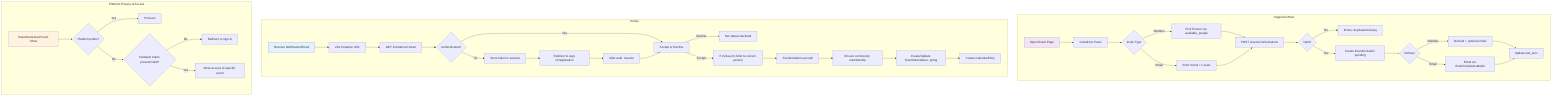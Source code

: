 flowchart TD
  subgraph Organizer/Host
    A1[Open Event Page] --> A2[Invitations Panel]
    A2 --> A3{Invite Type}
    A3 -->|Member| A4[Pick Person via available_people]
    A3 -->|Email| A5[Enter Email + Locale]
    A4 --> A6[POST /events/:id/invitations]
    A5 --> A6
    A6 --> A7{Valid?}
    A7 -->|No| A8[Errors: duplicate/missing]
    A7 -->|Yes| A9[Create EventInvitation pending]
    A9 --> A10{Delivery}
    A10 -->|Member| A11[Noticed + optional email]
    A10 -->|Email| A12[Email via EventInvitationsMailer]
    A11 --> A13[Update last_sent]
    A12 --> A13
  end

  subgraph Invitee
    B1[Receive Notification/Email] --> B2[Visit invitation URL]
    B2 --> B3[GET /invitations/:token]
    B3 --> B4{Authenticated?}
    B4 -->|No| B5[Store token in session]
    B5 --> B6[Redirect to sign-in/registration]
    B6 --> B7[After auth: resume]
    B4 -->|Yes| B8[Accept or Decline]
    B7 --> B8
    B8 -->|Decline| B9[Set status=declined]
    B8 -->|Accept| C1[If invitee nil, bind to current person]
    C1 --> C2[EventInvitation.accept!]
    C2 --> C3[Ensure community membership]
    C3 --> C4[Create/Update EventAttendance: going]
    C4 --> C5[Create CalendarEntry]
  end

  subgraph Platform Privacy & Access
    P1[Unauthenticated Event Show] --> P2{Platform public?}
    P2 -->|Yes| P3[Proceed]
    P2 -->|No| P4{Invitation token present/valid?}
    P4 -->|No| P5[Redirect to sign-in]
    P4 -->|Yes| P6[Allow access to specific event]
  end

  style A1 fill:#f3e5f5
  style B1 fill:#e3f2fd
  style P1 fill:#fff3e0